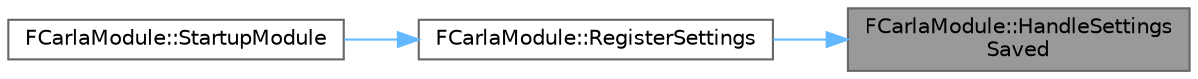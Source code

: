 digraph "FCarlaModule::HandleSettingsSaved"
{
 // INTERACTIVE_SVG=YES
 // LATEX_PDF_SIZE
  bgcolor="transparent";
  edge [fontname=Helvetica,fontsize=10,labelfontname=Helvetica,labelfontsize=10];
  node [fontname=Helvetica,fontsize=10,shape=box,height=0.2,width=0.4];
  rankdir="RL";
  Node1 [id="Node000001",label="FCarlaModule::HandleSettings\lSaved",height=0.2,width=0.4,color="gray40", fillcolor="grey60", style="filled", fontcolor="black",tooltip=" "];
  Node1 -> Node2 [id="edge1_Node000001_Node000002",dir="back",color="steelblue1",style="solid",tooltip=" "];
  Node2 [id="Node000002",label="FCarlaModule::RegisterSettings",height=0.2,width=0.4,color="grey40", fillcolor="white", style="filled",URL="$d5/da1/classFCarlaModule.html#a34c7b51428679d9ea8a40bc8c7bb7fdf",tooltip=" "];
  Node2 -> Node3 [id="edge2_Node000002_Node000003",dir="back",color="steelblue1",style="solid",tooltip=" "];
  Node3 [id="Node000003",label="FCarlaModule::StartupModule",height=0.2,width=0.4,color="grey40", fillcolor="white", style="filled",URL="$d5/da1/classFCarlaModule.html#ad828820b3f7ffb9fcb2c81721c06690a",tooltip="IModuleInterface implementation"];
}
